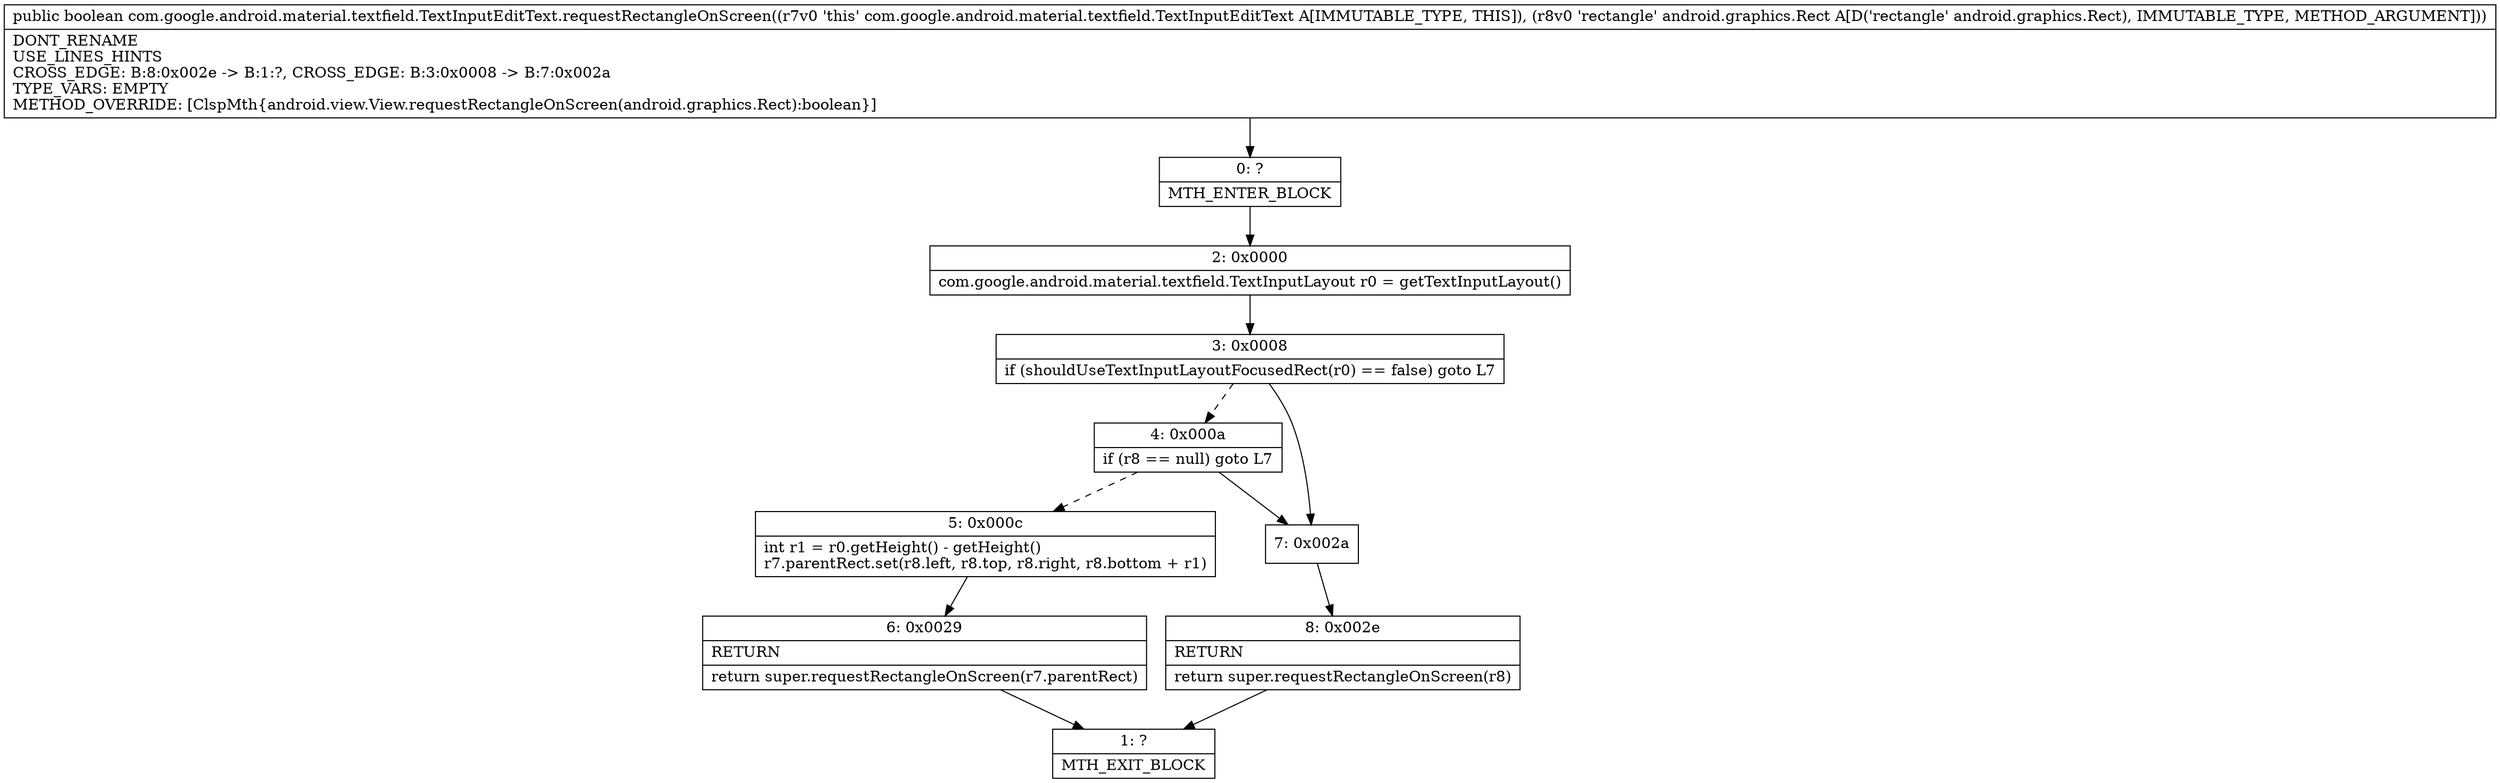 digraph "CFG forcom.google.android.material.textfield.TextInputEditText.requestRectangleOnScreen(Landroid\/graphics\/Rect;)Z" {
Node_0 [shape=record,label="{0\:\ ?|MTH_ENTER_BLOCK\l}"];
Node_2 [shape=record,label="{2\:\ 0x0000|com.google.android.material.textfield.TextInputLayout r0 = getTextInputLayout()\l}"];
Node_3 [shape=record,label="{3\:\ 0x0008|if (shouldUseTextInputLayoutFocusedRect(r0) == false) goto L7\l}"];
Node_4 [shape=record,label="{4\:\ 0x000a|if (r8 == null) goto L7\l}"];
Node_5 [shape=record,label="{5\:\ 0x000c|int r1 = r0.getHeight() \- getHeight()\lr7.parentRect.set(r8.left, r8.top, r8.right, r8.bottom + r1)\l}"];
Node_6 [shape=record,label="{6\:\ 0x0029|RETURN\l|return super.requestRectangleOnScreen(r7.parentRect)\l}"];
Node_1 [shape=record,label="{1\:\ ?|MTH_EXIT_BLOCK\l}"];
Node_7 [shape=record,label="{7\:\ 0x002a}"];
Node_8 [shape=record,label="{8\:\ 0x002e|RETURN\l|return super.requestRectangleOnScreen(r8)\l}"];
MethodNode[shape=record,label="{public boolean com.google.android.material.textfield.TextInputEditText.requestRectangleOnScreen((r7v0 'this' com.google.android.material.textfield.TextInputEditText A[IMMUTABLE_TYPE, THIS]), (r8v0 'rectangle' android.graphics.Rect A[D('rectangle' android.graphics.Rect), IMMUTABLE_TYPE, METHOD_ARGUMENT]))  | DONT_RENAME\lUSE_LINES_HINTS\lCROSS_EDGE: B:8:0x002e \-\> B:1:?, CROSS_EDGE: B:3:0x0008 \-\> B:7:0x002a\lTYPE_VARS: EMPTY\lMETHOD_OVERRIDE: [ClspMth\{android.view.View.requestRectangleOnScreen(android.graphics.Rect):boolean\}]\l}"];
MethodNode -> Node_0;Node_0 -> Node_2;
Node_2 -> Node_3;
Node_3 -> Node_4[style=dashed];
Node_3 -> Node_7;
Node_4 -> Node_5[style=dashed];
Node_4 -> Node_7;
Node_5 -> Node_6;
Node_6 -> Node_1;
Node_7 -> Node_8;
Node_8 -> Node_1;
}

